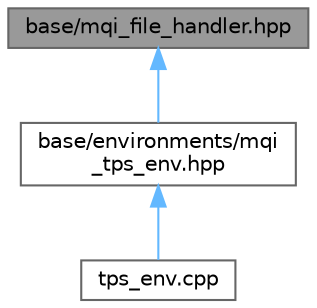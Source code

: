 digraph "base/mqi_file_handler.hpp"
{
 // LATEX_PDF_SIZE
  bgcolor="transparent";
  edge [fontname=Helvetica,fontsize=10,labelfontname=Helvetica,labelfontsize=10];
  node [fontname=Helvetica,fontsize=10,shape=box,height=0.2,width=0.4];
  Node1 [id="Node000001",label="base/mqi_file_handler.hpp",height=0.2,width=0.4,color="gray40", fillcolor="grey60", style="filled", fontcolor="black",tooltip="Defines classes for file handling, such as reading mask files and parsing configuration files."];
  Node1 -> Node2 [id="edge1_Node000001_Node000002",dir="back",color="steelblue1",style="solid",tooltip=" "];
  Node2 [id="Node000002",label="base/environments/mqi\l_tps_env.hpp",height=0.2,width=0.4,color="grey40", fillcolor="white", style="filled",URL="$mqi__tps__env_8hpp.html",tooltip=" "];
  Node2 -> Node3 [id="edge2_Node000002_Node000003",dir="back",color="steelblue1",style="solid",tooltip=" "];
  Node3 [id="Node000003",label="tps_env.cpp",height=0.2,width=0.4,color="grey40", fillcolor="white", style="filled",URL="$tps__env_8cpp.html",tooltip="Main entry point for running a Monte Carlo simulation using the Treatment Planning System (TPS) envir..."];
}
